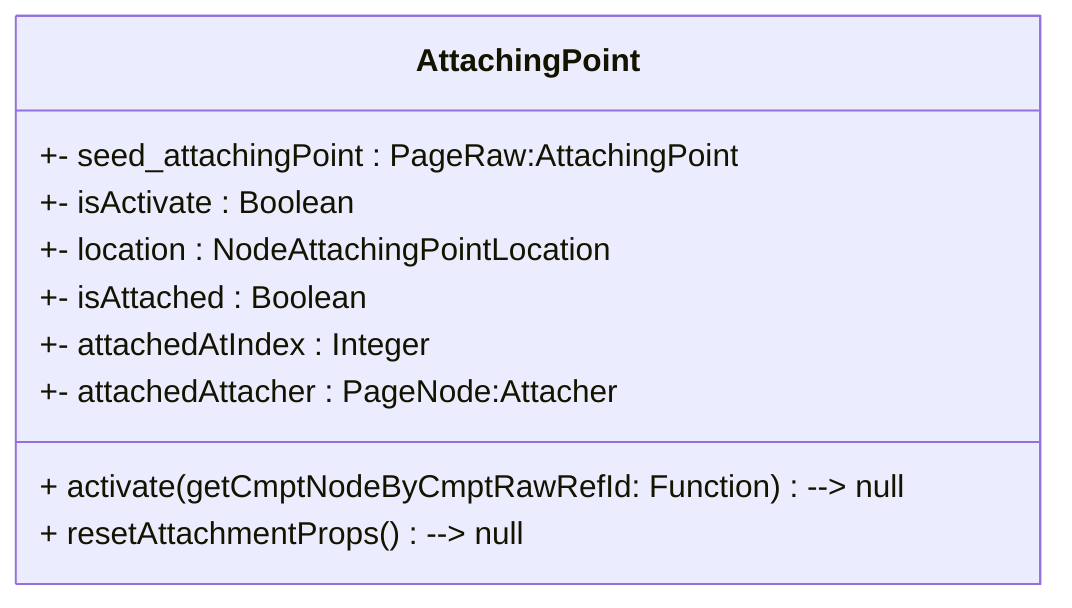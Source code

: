 classDiagram

class AttachingPoint {
   +- seed_attachingPoint : PageRaw:AttachingPoint

   +- isActivate : Boolean
   +- location : NodeAttachingPointLocation

   +- isAttached : Boolean
   +- attachedAtIndex : Integer
   +- attachedAttacher : PageNode:Attacher
   
   + activate (getCmptNodeByCmptRawRefId: Function) --> null
   
   + resetAttachmentProps () --> null
   
}